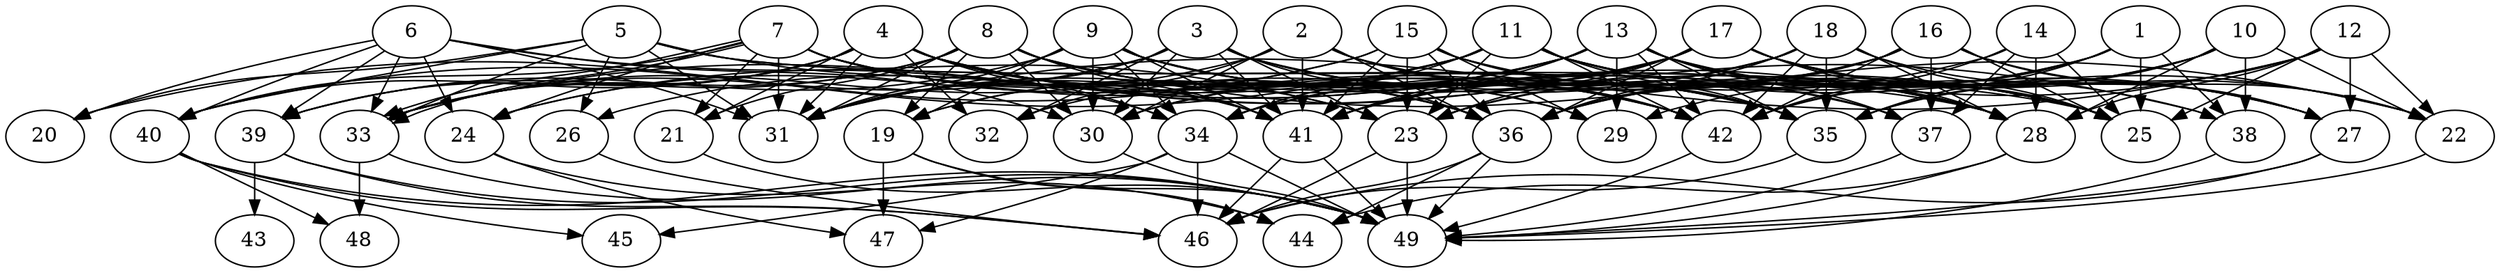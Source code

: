 // DAG (tier=3-complex, mode=compute, n=49, ccr=0.454, fat=0.821, density=0.655, regular=0.381, jump=0.231, mindata=1048576, maxdata=16777216)
// DAG automatically generated by daggen at Sun Aug 24 16:33:34 2025
// /home/ermia/Project/Environments/daggen/bin/daggen --dot --ccr 0.454 --fat 0.821 --regular 0.381 --density 0.655 --jump 0.231 --mindata 1048576 --maxdata 16777216 -n 49 
digraph G {
  1 [size="57741870954281632", alpha="0.13", expect_size="28870935477140816"]
  1 -> 23 [size ="67041159544832"]
  1 -> 25 [size ="67041159544832"]
  1 -> 35 [size ="67041159544832"]
  1 -> 36 [size ="67041159544832"]
  1 -> 38 [size ="67041159544832"]
  1 -> 42 [size ="67041159544832"]
  2 [size="26566305147625228", alpha="0.11", expect_size="13283152573812614"]
  2 -> 25 [size ="1032629465907200"]
  2 -> 30 [size ="1032629465907200"]
  2 -> 32 [size ="1032629465907200"]
  2 -> 33 [size ="1032629465907200"]
  2 -> 35 [size ="1032629465907200"]
  2 -> 36 [size ="1032629465907200"]
  2 -> 41 [size ="1032629465907200"]
  2 -> 42 [size ="1032629465907200"]
  3 [size="198603654924036512", alpha="0.11", expect_size="99301827462018256"]
  3 -> 23 [size ="77167551578112"]
  3 -> 25 [size ="77167551578112"]
  3 -> 30 [size ="77167551578112"]
  3 -> 31 [size ="77167551578112"]
  3 -> 32 [size ="77167551578112"]
  3 -> 33 [size ="77167551578112"]
  3 -> 35 [size ="77167551578112"]
  3 -> 36 [size ="77167551578112"]
  3 -> 41 [size ="77167551578112"]
  3 -> 42 [size ="77167551578112"]
  4 [size="4695611744172059394048", alpha="0.11", expect_size="2347805872086029697024"]
  4 -> 21 [size ="2243286660022272"]
  4 -> 28 [size ="2243286660022272"]
  4 -> 31 [size ="2243286660022272"]
  4 -> 32 [size ="2243286660022272"]
  4 -> 33 [size ="2243286660022272"]
  4 -> 34 [size ="2243286660022272"]
  4 -> 36 [size ="2243286660022272"]
  4 -> 38 [size ="2243286660022272"]
  4 -> 39 [size ="2243286660022272"]
  4 -> 40 [size ="2243286660022272"]
  4 -> 41 [size ="2243286660022272"]
  4 -> 42 [size ="2243286660022272"]
  5 [size="2544432126232711", alpha="0.11", expect_size="1272216063116355"]
  5 -> 20 [size ="177889030963200"]
  5 -> 25 [size ="177889030963200"]
  5 -> 26 [size ="177889030963200"]
  5 -> 28 [size ="177889030963200"]
  5 -> 31 [size ="177889030963200"]
  5 -> 33 [size ="177889030963200"]
  5 -> 34 [size ="177889030963200"]
  5 -> 40 [size ="177889030963200"]
  6 [size="204529443358752800", alpha="0.06", expect_size="102264721679376400"]
  6 -> 20 [size ="204215259496448"]
  6 -> 23 [size ="204215259496448"]
  6 -> 24 [size ="204215259496448"]
  6 -> 30 [size ="204215259496448"]
  6 -> 31 [size ="204215259496448"]
  6 -> 33 [size ="204215259496448"]
  6 -> 39 [size ="204215259496448"]
  6 -> 40 [size ="204215259496448"]
  7 [size="9726396936677154", alpha="0.13", expect_size="4863198468338577"]
  7 -> 21 [size ="548611347709952"]
  7 -> 23 [size ="548611347709952"]
  7 -> 24 [size ="548611347709952"]
  7 -> 31 [size ="548611347709952"]
  7 -> 33 [size ="548611347709952"]
  7 -> 33 [size ="548611347709952"]
  7 -> 35 [size ="548611347709952"]
  7 -> 36 [size ="548611347709952"]
  7 -> 40 [size ="548611347709952"]
  7 -> 41 [size ="548611347709952"]
  7 -> 42 [size ="548611347709952"]
  8 [size="956114423667115776", alpha="0.12", expect_size="478057211833557888"]
  8 -> 19 [size ="595852758351872"]
  8 -> 21 [size ="595852758351872"]
  8 -> 22 [size ="595852758351872"]
  8 -> 29 [size ="595852758351872"]
  8 -> 30 [size ="595852758351872"]
  8 -> 31 [size ="595852758351872"]
  8 -> 33 [size ="595852758351872"]
  8 -> 36 [size ="595852758351872"]
  8 -> 37 [size ="595852758351872"]
  8 -> 39 [size ="595852758351872"]
  8 -> 41 [size ="595852758351872"]
  9 [size="2700824663811046400", alpha="0.07", expect_size="1350412331905523200"]
  9 -> 19 [size ="1146158336442368"]
  9 -> 28 [size ="1146158336442368"]
  9 -> 29 [size ="1146158336442368"]
  9 -> 30 [size ="1146158336442368"]
  9 -> 31 [size ="1146158336442368"]
  9 -> 34 [size ="1146158336442368"]
  9 -> 35 [size ="1146158336442368"]
  9 -> 39 [size ="1146158336442368"]
  9 -> 41 [size ="1146158336442368"]
  9 -> 42 [size ="1146158336442368"]
  10 [size="65161464193349592", alpha="0.04", expect_size="32580732096674796"]
  10 -> 22 [size ="36153021431808"]
  10 -> 28 [size ="36153021431808"]
  10 -> 29 [size ="36153021431808"]
  10 -> 35 [size ="36153021431808"]
  10 -> 36 [size ="36153021431808"]
  10 -> 38 [size ="36153021431808"]
  10 -> 42 [size ="36153021431808"]
  11 [size="892117436908515098624", alpha="0.11", expect_size="446058718454257549312"]
  11 -> 19 [size ="741375117099008"]
  11 -> 20 [size ="741375117099008"]
  11 -> 22 [size ="741375117099008"]
  11 -> 23 [size ="741375117099008"]
  11 -> 26 [size ="741375117099008"]
  11 -> 27 [size ="741375117099008"]
  11 -> 28 [size ="741375117099008"]
  11 -> 31 [size ="741375117099008"]
  11 -> 34 [size ="741375117099008"]
  11 -> 35 [size ="741375117099008"]
  11 -> 38 [size ="741375117099008"]
  11 -> 42 [size ="741375117099008"]
  12 [size="20406838320805472", alpha="0.03", expect_size="10203419160402736"]
  12 -> 22 [size ="1826284057395200"]
  12 -> 25 [size ="1826284057395200"]
  12 -> 27 [size ="1826284057395200"]
  12 -> 28 [size ="1826284057395200"]
  12 -> 31 [size ="1826284057395200"]
  12 -> 35 [size ="1826284057395200"]
  12 -> 41 [size ="1826284057395200"]
  13 [size="302173422623982912", alpha="0.08", expect_size="151086711311991456"]
  13 -> 19 [size ="110109950738432"]
  13 -> 24 [size ="110109950738432"]
  13 -> 25 [size ="110109950738432"]
  13 -> 27 [size ="110109950738432"]
  13 -> 28 [size ="110109950738432"]
  13 -> 29 [size ="110109950738432"]
  13 -> 30 [size ="110109950738432"]
  13 -> 31 [size ="110109950738432"]
  13 -> 35 [size ="110109950738432"]
  13 -> 37 [size ="110109950738432"]
  13 -> 41 [size ="110109950738432"]
  13 -> 42 [size ="110109950738432"]
  14 [size="110698202297486278656", alpha="0.14", expect_size="55349101148743139328"]
  14 -> 25 [size ="184437983674368"]
  14 -> 28 [size ="184437983674368"]
  14 -> 34 [size ="184437983674368"]
  14 -> 37 [size ="184437983674368"]
  14 -> 42 [size ="184437983674368"]
  15 [size="61085355024067216", alpha="0.05", expect_size="30542677512033608"]
  15 -> 23 [size ="1308414147821568"]
  15 -> 24 [size ="1308414147821568"]
  15 -> 25 [size ="1308414147821568"]
  15 -> 29 [size ="1308414147821568"]
  15 -> 35 [size ="1308414147821568"]
  15 -> 36 [size ="1308414147821568"]
  15 -> 37 [size ="1308414147821568"]
  15 -> 40 [size ="1308414147821568"]
  15 -> 41 [size ="1308414147821568"]
  16 [size="81327941503764832", alpha="0.17", expect_size="40663970751882416"]
  16 -> 22 [size ="110596758437888"]
  16 -> 23 [size ="110596758437888"]
  16 -> 25 [size ="110596758437888"]
  16 -> 27 [size ="110596758437888"]
  16 -> 30 [size ="110596758437888"]
  16 -> 36 [size ="110596758437888"]
  16 -> 37 [size ="110596758437888"]
  16 -> 41 [size ="110596758437888"]
  16 -> 42 [size ="110596758437888"]
  17 [size="3623878656000000000000", alpha="0.20", expect_size="1811939328000000000000"]
  17 -> 22 [size ="1887436800000000"]
  17 -> 23 [size ="1887436800000000"]
  17 -> 25 [size ="1887436800000000"]
  17 -> 27 [size ="1887436800000000"]
  17 -> 28 [size ="1887436800000000"]
  17 -> 30 [size ="1887436800000000"]
  17 -> 33 [size ="1887436800000000"]
  17 -> 34 [size ="1887436800000000"]
  17 -> 36 [size ="1887436800000000"]
  17 -> 41 [size ="1887436800000000"]
  18 [size="1844777608383815483392", alpha="0.05", expect_size="922388804191907741696"]
  18 -> 25 [size ="1203333477957632"]
  18 -> 27 [size ="1203333477957632"]
  18 -> 28 [size ="1203333477957632"]
  18 -> 32 [size ="1203333477957632"]
  18 -> 34 [size ="1203333477957632"]
  18 -> 35 [size ="1203333477957632"]
  18 -> 36 [size ="1203333477957632"]
  18 -> 41 [size ="1203333477957632"]
  18 -> 42 [size ="1203333477957632"]
  19 [size="3566045017553422848", alpha="0.12", expect_size="1783022508776711424"]
  19 -> 44 [size ="1258815488000000"]
  19 -> 47 [size ="1258815488000000"]
  19 -> 49 [size ="1258815488000000"]
  20 [size="124897270466199808", alpha="0.03", expect_size="62448635233099904"]
  21 [size="3027902793311215157248", alpha="0.02", expect_size="1513951396655607578624"]
  21 -> 49 [size ="1674369378025472"]
  22 [size="4699058275377775378432", alpha="0.15", expect_size="2349529137688887689216"]
  22 -> 49 [size ="2244384225492992"]
  23 [size="4707681980835914842112", alpha="0.03", expect_size="2353840990417957421056"]
  23 -> 46 [size ="2247129313574912"]
  23 -> 49 [size ="2247129313574912"]
  24 [size="13413356349112776", alpha="0.04", expect_size="6706678174556388"]
  24 -> 44 [size ="253663125700608"]
  24 -> 47 [size ="253663125700608"]
  25 [size="39694446102761056", alpha="0.12", expect_size="19847223051380528"]
  26 [size="9263489074270184", alpha="0.01", expect_size="4631744537135092"]
  26 -> 46 [size ="330622589468672"]
  27 [size="11219863106106086", alpha="0.05", expect_size="5609931553053043"]
  27 -> 46 [size ="247884171706368"]
  27 -> 49 [size ="247884171706368"]
  28 [size="24063265199543996", alpha="0.08", expect_size="12031632599771998"]
  28 -> 44 [size ="725062697091072"]
  28 -> 49 [size ="725062697091072"]
  29 [size="3252485880050368905216", alpha="0.17", expect_size="1626242940025184452608"]
  30 [size="306294967297073216", alpha="0.06", expect_size="153147483648536608"]
  30 -> 49 [size ="291314956500992"]
  31 [size="414450781675044470784", alpha="0.14", expect_size="207225390837522235392"]
  32 [size="15469863538511374", alpha="0.06", expect_size="7734931769255687"]
  33 [size="17045555816755792", alpha="0.02", expect_size="8522777908377896"]
  33 -> 48 [size ="1367097787547648"]
  33 -> 49 [size ="1367097787547648"]
  34 [size="497877788682878976000", alpha="0.14", expect_size="248938894341439488000"]
  34 -> 45 [size ="502541372620800"]
  34 -> 46 [size ="502541372620800"]
  34 -> 47 [size ="502541372620800"]
  34 -> 49 [size ="502541372620800"]
  35 [size="445058979685029904384", alpha="0.19", expect_size="222529489842514952192"]
  35 -> 46 [size ="466338959065088"]
  36 [size="442201767915975552", alpha="0.04", expect_size="221100883957987776"]
  36 -> 44 [size ="306739593347072"]
  36 -> 46 [size ="306739593347072"]
  36 -> 49 [size ="306739593347072"]
  37 [size="495950521966788608000", alpha="0.15", expect_size="247975260983394304000"]
  37 -> 49 [size ="501243654963200"]
  38 [size="2789225674646272", alpha="0.10", expect_size="1394612837323136"]
  38 -> 49 [size ="59488392445952"]
  39 [size="430895488487928960", alpha="0.14", expect_size="215447744243964480"]
  39 -> 43 [size ="246336179929088"]
  39 -> 46 [size ="246336179929088"]
  39 -> 49 [size ="246336179929088"]
  40 [size="542592386336914", alpha="0.17", expect_size="271296193168457"]
  40 -> 45 [size ="37879808000000"]
  40 -> 46 [size ="37879808000000"]
  40 -> 48 [size ="37879808000000"]
  40 -> 49 [size ="37879808000000"]
  41 [size="7433597449167264", alpha="0.13", expect_size="3716798724583632"]
  41 -> 46 [size ="133146133659648"]
  41 -> 49 [size ="133146133659648"]
  42 [size="623057093972596096", alpha="0.01", expect_size="311528546986298048"]
  42 -> 49 [size ="899303371440128"]
  43 [size="62425331686354984", alpha="0.07", expect_size="31212665843177492"]
  44 [size="2364458847042535424000", alpha="0.04", expect_size="1182229423521267712000"]
  45 [size="48772431454004051968", alpha="0.05", expect_size="24386215727002025984"]
  46 [size="2717595848516854", alpha="0.12", expect_size="1358797924258427"]
  47 [size="2579611680757583872", alpha="0.13", expect_size="1289805840378791936"]
  48 [size="56520004770292064", alpha="0.06", expect_size="28260002385146032"]
  49 [size="61858521049113296", alpha="0.14", expect_size="30929260524556648"]
}